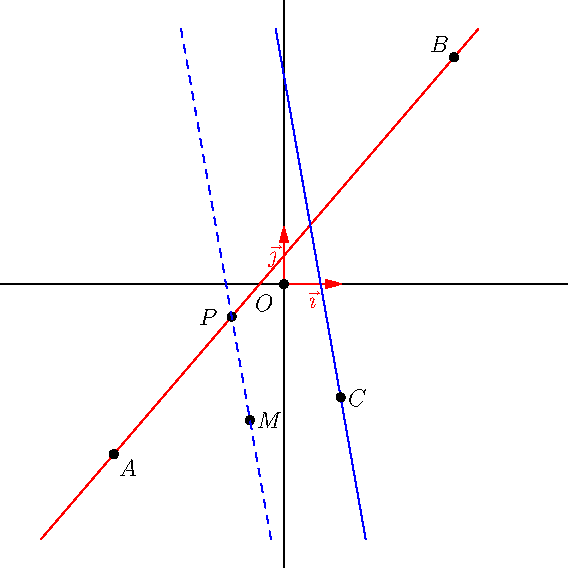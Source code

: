 unitsize(1cm);
import geometry;
dotfactor*=1.5;
linemargin=5mm;

// currentcoordsys=cartesiansystem((2,1),i=(1,0.5),j=(-1,1));
show(currentcoordsys);

point A=(-3,-3), B=(3,4), C=(1,-2);

line l1=line(A,B);
draw(l1,red);
dot("$A$",A,SE);
dot("$B$",B,NW);

/*<asyxml><view file="modules/geometry.asy" type="line" signature="line(real,point)"/></asyxml>*/
line l2=line(100,C);
draw(l2,blue);
dot("$C$",C);

point M=relpoint(A--C,0.6);
dot("$M$",M);

/*<asyxml><view file="modules/geometry.asy" type="transform" signature="projection(line,line,bool)"/></asyxml>*/
point P=projection(l1,l2)*M;
dot("$P$",P,2W);
draw(line(M,P),blue+dashed);

draw(box((-5,-5),(5,5)),invisible);
